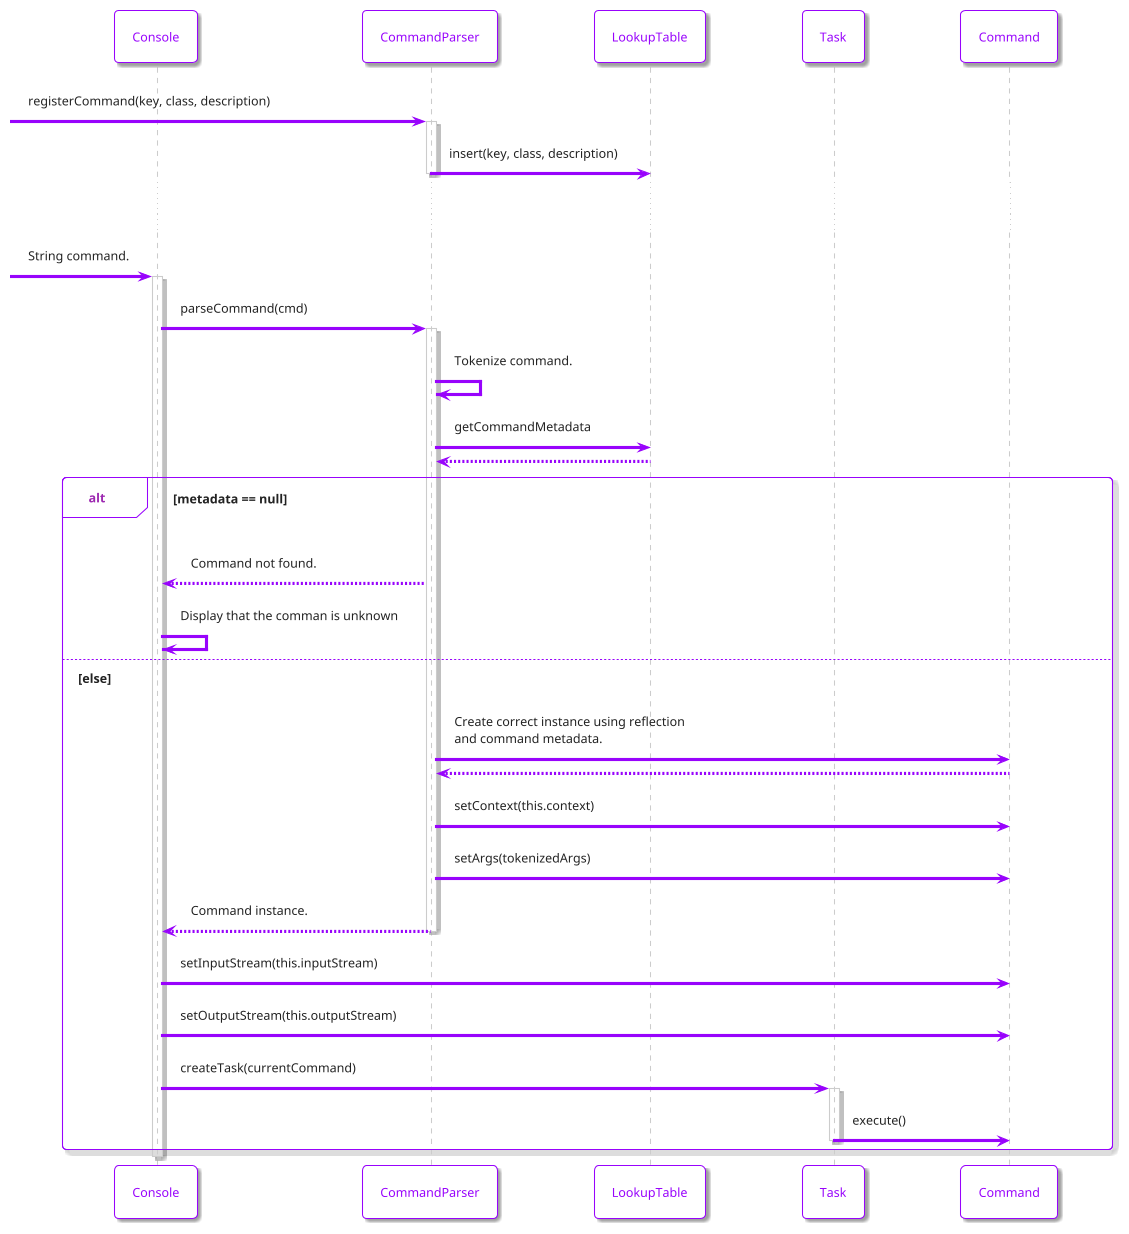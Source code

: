 @startuml
!theme materia-outline

skinparam ArrowColor #9803fc
skinparam BackgroundColor #FFFFFF
skinparam ArrowColor #9803fc
skinparam ActorBorderColor #9803fc
skinparam ActorFontColor #9803fc
skinparam ActorBackgroundColor #9803fc
skinparam ParticipantFontColor #9803fc
skinparam ParticipantBorderColor #9803fc
skinparam ParticipantBackgroundColor #FFFFFF
skinparam {
 SequenceGroupBorderColor #9803fc
}

participant Console
participant CommandParser
participant LookupTable
participant Task
participant Command

-> CommandParser: registerCommand(key, class, description)
activate CommandParser

CommandParser -> LookupTable: insert(key, class, description)
deactivate CommandParser

...

-> Console: String command.
activate Console

Console -> CommandParser: parseCommand(cmd)
activate CommandParser

CommandParser -> CommandParser: Tokenize command.

CommandParser -> LookupTable: getCommandMetadata
LookupTable --> CommandParser

alt metadata == null
  CommandParser --> Console: Command not found.
  Console -> Console: Display that the comman is unknown
else else
  CommandParser -> Command: Create correct instance using reflection\nand command metadata.
  Command --> CommandParser
  CommandParser -> Command: setContext(this.context)
  CommandParser -> Command: setArgs(tokenizedArgs)
  CommandParser --> Console: Command instance.
  deactivate CommandParser

  Console -> Command: setInputStream(this.inputStream)
  Console -> Command: setOutputStream(this.outputStream)

  Console -> Task: createTask(currentCommand)
  activate Task

  Task -> Command: execute()
  deactivate Task
end

deactivate Console

@enduml
